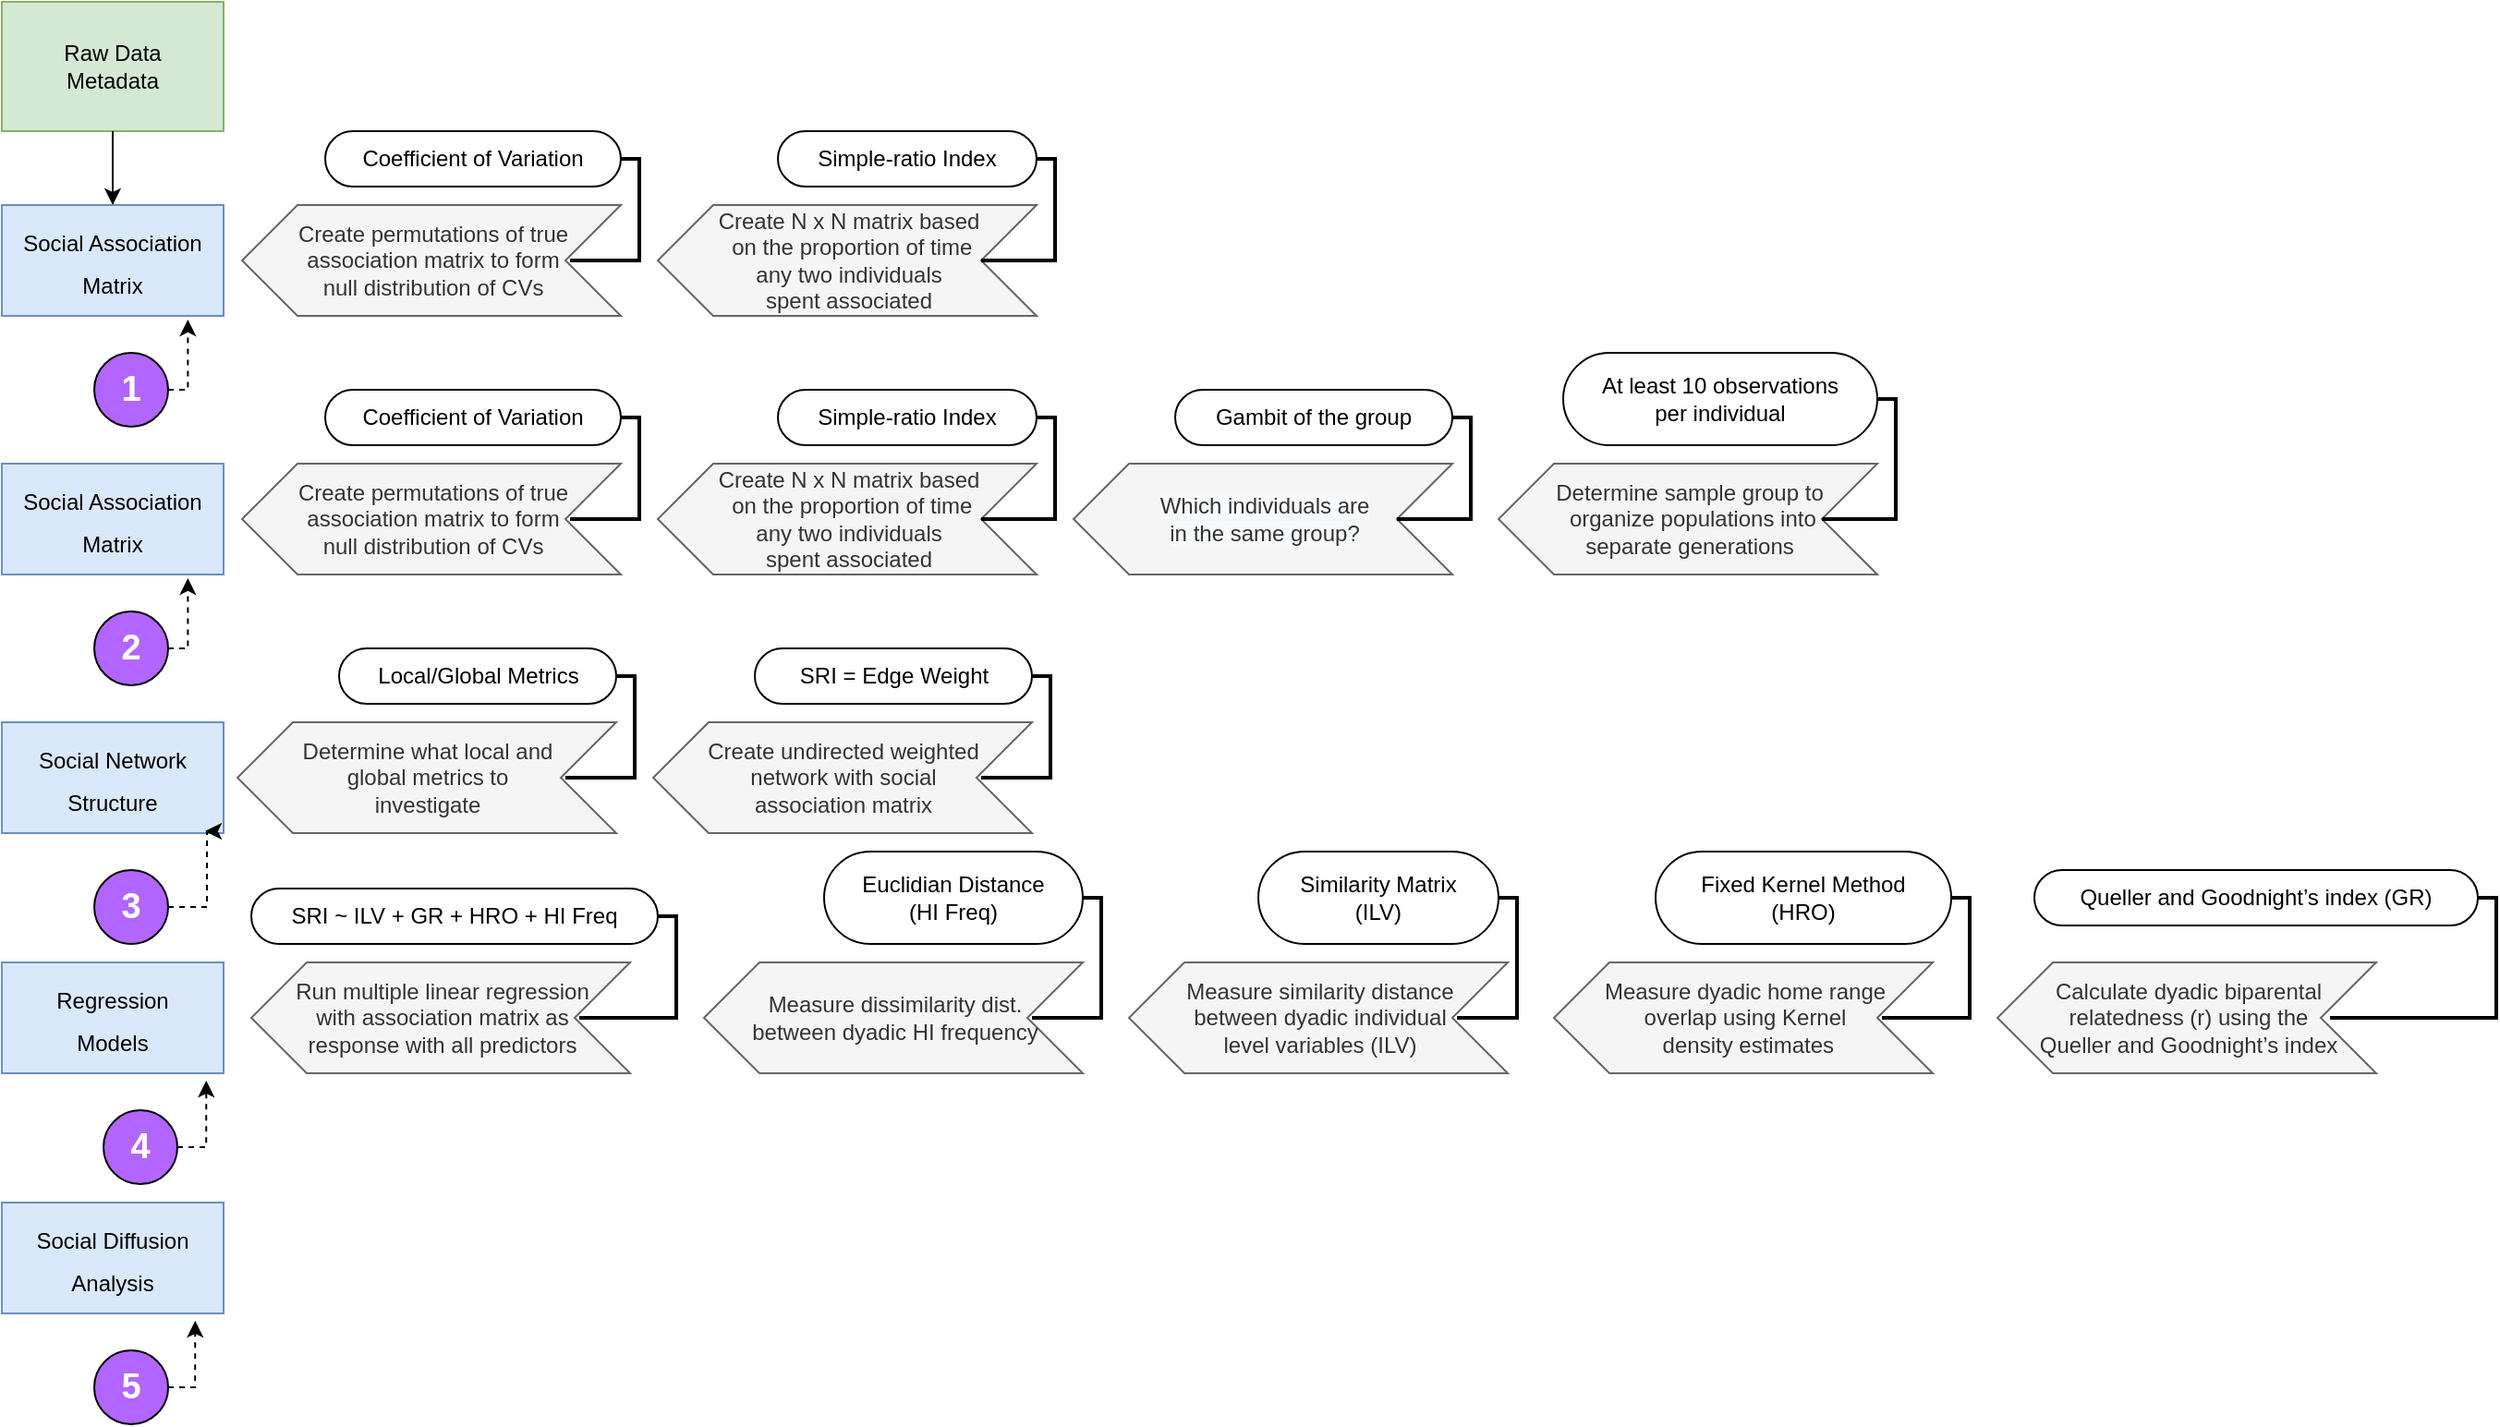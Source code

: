 <mxfile version="21.0.1" type="github">
  <diagram id="Asj_OvlAV7eRFMY_503B" name="Page-1">
    <mxGraphModel dx="794" dy="462" grid="1" gridSize="10" guides="1" tooltips="1" connect="1" arrows="1" fold="1" page="1" pageScale="1" pageWidth="850" pageHeight="1100" background="none" math="0" shadow="0">
      <root>
        <mxCell id="0" />
        <mxCell id="1" parent="0" />
        <mxCell id="feJvAz9ZvgBtIoRs770C-19" value="" style="edgeStyle=orthogonalEdgeStyle;rounded=0;orthogonalLoop=1;jettySize=auto;html=1;fontSize=12;fontColor=#FFFFFF;" parent="1" source="LIPbDDBm2kCoPktOWhKg-1" edge="1">
          <mxGeometry relative="1" as="geometry">
            <mxPoint x="100" y="150" as="targetPoint" />
          </mxGeometry>
        </mxCell>
        <mxCell id="LIPbDDBm2kCoPktOWhKg-1" value="Raw Data&lt;br&gt;Metadata" style="rounded=0;whiteSpace=wrap;html=1;fillColor=#d5e8d4;strokeColor=#82b366;" parent="1" vertex="1">
          <mxGeometry x="40" y="20" width="120" height="70" as="geometry" />
        </mxCell>
        <mxCell id="feJvAz9ZvgBtIoRs770C-24" style="edgeStyle=orthogonalEdgeStyle;rounded=0;orthogonalLoop=1;jettySize=auto;html=1;exitX=0.5;exitY=1;exitDx=0;exitDy=0;fontSize=12;fontColor=#FFFFFF;" parent="1" edge="1">
          <mxGeometry relative="1" as="geometry">
            <mxPoint x="530" y="690" as="sourcePoint" />
          </mxGeometry>
        </mxCell>
        <mxCell id="feJvAz9ZvgBtIoRs770C-25" value="" style="edgeStyle=orthogonalEdgeStyle;rounded=0;orthogonalLoop=1;jettySize=auto;html=1;fontSize=12;fontColor=#FFFFFF;" parent="1" edge="1">
          <mxGeometry relative="1" as="geometry">
            <mxPoint x="490" y="790" as="sourcePoint" />
          </mxGeometry>
        </mxCell>
        <mxCell id="feJvAz9ZvgBtIoRs770C-26" value="" style="edgeStyle=orthogonalEdgeStyle;rounded=0;orthogonalLoop=1;jettySize=auto;html=1;fontSize=12;fontColor=#FFFFFF;" parent="1" edge="1">
          <mxGeometry relative="1" as="geometry">
            <mxPoint x="365" y="790" as="sourcePoint" />
          </mxGeometry>
        </mxCell>
        <mxCell id="feJvAz9ZvgBtIoRs770C-28" value="" style="edgeStyle=orthogonalEdgeStyle;rounded=0;orthogonalLoop=1;jettySize=auto;html=1;fontSize=12;fontColor=#FFFFFF;" parent="1" edge="1">
          <mxGeometry relative="1" as="geometry">
            <mxPoint x="240" y="790" as="sourcePoint" />
          </mxGeometry>
        </mxCell>
        <mxCell id="feJvAz9ZvgBtIoRs770C-21" style="edgeStyle=orthogonalEdgeStyle;rounded=0;orthogonalLoop=1;jettySize=auto;html=1;exitX=1;exitY=0.5;exitDx=0;exitDy=0;entryX=0.839;entryY=1.033;entryDx=0;entryDy=0;entryPerimeter=0;fontSize=12;fontColor=#FFFFFF;dashed=1;" parent="1" source="feJvAz9ZvgBtIoRs770C-13" target="feJvAz9ZvgBtIoRs770C-17" edge="1">
          <mxGeometry relative="1" as="geometry" />
        </mxCell>
        <mxCell id="feJvAz9ZvgBtIoRs770C-13" value="&lt;font style=&quot;font-size: 19px;&quot; color=&quot;#ffffff&quot;&gt;2&lt;/font&gt;" style="ellipse;whiteSpace=wrap;html=1;strokeColor=#000000;fillColor=#B266FF;fontStyle=1" parent="1" vertex="1">
          <mxGeometry x="90" y="350" width="40" height="40" as="geometry" />
        </mxCell>
        <mxCell id="feJvAz9ZvgBtIoRs770C-14" value="&lt;font style=&quot;font-size: 19px;&quot; color=&quot;#ffffff&quot;&gt;3&lt;/font&gt;" style="ellipse;whiteSpace=wrap;html=1;strokeColor=#000000;fillColor=#B266FF;fontStyle=1" parent="1" vertex="1">
          <mxGeometry x="90" y="490" width="40" height="40" as="geometry" />
        </mxCell>
        <mxCell id="feJvAz9ZvgBtIoRs770C-29" style="edgeStyle=orthogonalEdgeStyle;rounded=0;orthogonalLoop=1;jettySize=auto;html=1;exitX=1;exitY=0.5;exitDx=0;exitDy=0;entryX=0.922;entryY=1.067;entryDx=0;entryDy=0;entryPerimeter=0;fontSize=12;fontColor=#FFFFFF;dashed=1;" parent="1" source="feJvAz9ZvgBtIoRs770C-15" target="feJvAz9ZvgBtIoRs770C-23" edge="1">
          <mxGeometry relative="1" as="geometry" />
        </mxCell>
        <mxCell id="feJvAz9ZvgBtIoRs770C-15" value="&lt;font style=&quot;font-size: 19px;&quot; color=&quot;#ffffff&quot;&gt;4&lt;/font&gt;" style="ellipse;whiteSpace=wrap;html=1;strokeColor=#000000;fillColor=#B266FF;fontStyle=1" parent="1" vertex="1">
          <mxGeometry x="95" y="620" width="40" height="40" as="geometry" />
        </mxCell>
        <mxCell id="feJvAz9ZvgBtIoRs770C-31" style="edgeStyle=orthogonalEdgeStyle;rounded=0;orthogonalLoop=1;jettySize=auto;html=1;exitX=1;exitY=0.5;exitDx=0;exitDy=0;entryX=0.872;entryY=1.067;entryDx=0;entryDy=0;entryPerimeter=0;dashed=1;fontSize=12;fontColor=#FFFFFF;" parent="1" source="feJvAz9ZvgBtIoRs770C-16" target="feJvAz9ZvgBtIoRs770C-30" edge="1">
          <mxGeometry relative="1" as="geometry" />
        </mxCell>
        <mxCell id="feJvAz9ZvgBtIoRs770C-16" value="&lt;font style=&quot;font-size: 19px;&quot; color=&quot;#ffffff&quot;&gt;5&lt;/font&gt;" style="ellipse;whiteSpace=wrap;html=1;strokeColor=#000000;fillColor=#B266FF;fontStyle=1" parent="1" vertex="1">
          <mxGeometry x="90" y="750" width="40" height="40" as="geometry" />
        </mxCell>
        <mxCell id="feJvAz9ZvgBtIoRs770C-17" value="&lt;font style=&quot;font-size: 12px;&quot;&gt;Social Association Matrix&lt;/font&gt;" style="rounded=0;whiteSpace=wrap;html=1;strokeColor=#6c8ebf;fontSize=19;fillColor=#dae8fc;" parent="1" vertex="1">
          <mxGeometry x="40" y="270" width="120" height="60" as="geometry" />
        </mxCell>
        <mxCell id="feJvAz9ZvgBtIoRs770C-18" value="&lt;font style=&quot;font-size: 12px;&quot;&gt;Social Network Structure&lt;/font&gt;" style="rounded=0;whiteSpace=wrap;html=1;strokeColor=#6c8ebf;fontSize=19;fillColor=#dae8fc;" parent="1" vertex="1">
          <mxGeometry x="40" y="410" width="120" height="60" as="geometry" />
        </mxCell>
        <mxCell id="feJvAz9ZvgBtIoRs770C-23" value="&lt;font style=&quot;font-size: 12px;&quot;&gt;Regression&lt;br&gt;Models&lt;br&gt;&lt;/font&gt;" style="rounded=0;whiteSpace=wrap;html=1;strokeColor=#6c8ebf;fontSize=19;fillColor=#dae8fc;" parent="1" vertex="1">
          <mxGeometry x="40" y="540" width="120" height="60" as="geometry" />
        </mxCell>
        <mxCell id="feJvAz9ZvgBtIoRs770C-30" value="&lt;font style=&quot;font-size: 12px;&quot;&gt;Social Diffusion&lt;br&gt;Analysis&lt;br&gt;&lt;/font&gt;" style="rounded=0;whiteSpace=wrap;html=1;strokeColor=#6c8ebf;fontSize=19;fillColor=#dae8fc;" parent="1" vertex="1">
          <mxGeometry x="40" y="670" width="120" height="60" as="geometry" />
        </mxCell>
        <mxCell id="DAMQzkQiVlCdPJjBUR-s-13" value="&lt;span style=&quot;color: rgb(51, 51, 51); background-color: rgb(248, 249, 250);&quot;&gt;Which individuals are&lt;br&gt;in the same group?&lt;/span&gt;" style="html=1;shadow=0;dashed=0;align=center;verticalAlign=middle;shape=mxgraph.arrows2.arrow;dy=0;dx=30;notch=30;rotation=0;direction=west;fillColor=#f5f5f5;strokeColor=#666666;fontColor=#333333;" parent="1" vertex="1">
          <mxGeometry x="620" y="270" width="205" height="60" as="geometry" />
        </mxCell>
        <mxCell id="DAMQzkQiVlCdPJjBUR-s-14" value="Create N x N matrix based&lt;br style=&quot;border-color: var(--border-color);&quot;&gt;&amp;nbsp;on the p&lt;font color=&quot;#333333&quot;&gt;roportion of time &lt;br&gt;any two individuals &lt;br&gt;spent associated&lt;/font&gt;" style="html=1;shadow=0;dashed=0;align=center;verticalAlign=middle;shape=mxgraph.arrows2.arrow;dy=0;dx=30;notch=30;rotation=0;direction=west;fillColor=#f5f5f5;fontColor=#333333;strokeColor=#666666;" parent="1" vertex="1">
          <mxGeometry x="395" y="270" width="205" height="60" as="geometry" />
        </mxCell>
        <mxCell id="DAMQzkQiVlCdPJjBUR-s-17" value="Simple-ratio Index" style="whiteSpace=wrap;html=1;rounded=1;arcSize=50;align=center;verticalAlign=middle;strokeWidth=1;autosize=1;spacing=4;treeFolding=1;treeMoving=1;newEdgeStyle={&quot;edgeStyle&quot;:&quot;entityRelationEdgeStyle&quot;,&quot;startArrow&quot;:&quot;none&quot;,&quot;endArrow&quot;:&quot;none&quot;,&quot;segment&quot;:10,&quot;curved&quot;:1};" parent="1" vertex="1">
          <mxGeometry x="460" y="230" width="140" height="30" as="geometry" />
        </mxCell>
        <mxCell id="DAMQzkQiVlCdPJjBUR-s-18" value="" style="edgeStyle=entityRelationEdgeStyle;startArrow=none;endArrow=none;segment=10;curved=1;rounded=0;shape=link;width=-1;exitX=0;exitY=0.5;exitDx=30;exitDy=0;exitPerimeter=0;" parent="1" source="DAMQzkQiVlCdPJjBUR-s-14" target="DAMQzkQiVlCdPJjBUR-s-17" edge="1">
          <mxGeometry relative="1" as="geometry">
            <mxPoint x="660" y="410" as="sourcePoint" />
          </mxGeometry>
        </mxCell>
        <mxCell id="DAMQzkQiVlCdPJjBUR-s-22" value="Gambit of the group" style="whiteSpace=wrap;html=1;rounded=1;arcSize=50;align=center;verticalAlign=middle;strokeWidth=1;autosize=1;spacing=4;treeFolding=1;treeMoving=1;newEdgeStyle={&quot;edgeStyle&quot;:&quot;entityRelationEdgeStyle&quot;,&quot;startArrow&quot;:&quot;none&quot;,&quot;endArrow&quot;:&quot;none&quot;,&quot;segment&quot;:10,&quot;curved&quot;:1};" parent="1" vertex="1">
          <mxGeometry x="675" y="230" width="150" height="30" as="geometry" />
        </mxCell>
        <mxCell id="DAMQzkQiVlCdPJjBUR-s-23" value="" style="edgeStyle=entityRelationEdgeStyle;startArrow=none;endArrow=none;segment=10;curved=1;rounded=0;shape=link;exitX=0;exitY=0.5;exitDx=30;exitDy=0;exitPerimeter=0;width=1;" parent="1" source="DAMQzkQiVlCdPJjBUR-s-13" target="DAMQzkQiVlCdPJjBUR-s-22" edge="1">
          <mxGeometry relative="1" as="geometry">
            <mxPoint x="732.5" y="265" as="sourcePoint" />
          </mxGeometry>
        </mxCell>
        <mxCell id="xzP4lWZcJlKj3KOKzyeN-1" value="Determine sample group to&lt;br style=&quot;border-color: var(--border-color);&quot;&gt;&amp;nbsp;organize populations into&lt;br style=&quot;border-color: var(--border-color);&quot;&gt;separate generations" style="html=1;shadow=0;dashed=0;align=center;verticalAlign=middle;shape=mxgraph.arrows2.arrow;dy=0;dx=30;notch=30;rotation=0;direction=west;fillColor=#f5f5f5;fontColor=#333333;strokeColor=#666666;" parent="1" vertex="1">
          <mxGeometry x="850" y="270" width="205" height="60" as="geometry" />
        </mxCell>
        <mxCell id="xzP4lWZcJlKj3KOKzyeN-2" value="Create permutations of true &lt;br&gt;association matrix to form&lt;br&gt;null distribution of CVs" style="html=1;shadow=0;dashed=0;align=center;verticalAlign=middle;shape=mxgraph.arrows2.arrow;dy=0;dx=30;notch=30;rotation=0;direction=west;fillColor=#f5f5f5;fontColor=#333333;strokeColor=#666666;" parent="1" vertex="1">
          <mxGeometry x="170" y="270" width="205" height="60" as="geometry" />
        </mxCell>
        <mxCell id="xzP4lWZcJlKj3KOKzyeN-3" value="Run multiple linear regression&lt;br&gt;with association matrix as&lt;br&gt;response with all predictors" style="html=1;shadow=0;dashed=0;align=center;verticalAlign=middle;shape=mxgraph.arrows2.arrow;dy=0;dx=30;notch=30;rotation=0;direction=west;fillColor=#f5f5f5;fontColor=#333333;strokeColor=#666666;" parent="1" vertex="1">
          <mxGeometry x="175" y="540" width="205" height="60" as="geometry" />
        </mxCell>
        <mxCell id="xzP4lWZcJlKj3KOKzyeN-4" value="Measure dissimilarity dist.&lt;br&gt;between dyadic HI frequency" style="html=1;shadow=0;dashed=0;align=center;verticalAlign=middle;shape=mxgraph.arrows2.arrow;dy=0;dx=30;notch=30;rotation=0;direction=west;fillColor=#f5f5f5;fontColor=#333333;strokeColor=#666666;" parent="1" vertex="1">
          <mxGeometry x="420" y="540" width="205" height="60" as="geometry" />
        </mxCell>
        <mxCell id="hiPtZPuh-JGFuhu2f1dp-1" value="Coefficient of Variation" style="whiteSpace=wrap;html=1;rounded=1;arcSize=50;align=center;verticalAlign=middle;strokeWidth=1;autosize=1;spacing=4;treeFolding=1;treeMoving=1;newEdgeStyle={&quot;edgeStyle&quot;:&quot;entityRelationEdgeStyle&quot;,&quot;startArrow&quot;:&quot;none&quot;,&quot;endArrow&quot;:&quot;none&quot;,&quot;segment&quot;:10,&quot;curved&quot;:1};" vertex="1" parent="1">
          <mxGeometry x="215" y="230" width="160" height="30" as="geometry" />
        </mxCell>
        <mxCell id="hiPtZPuh-JGFuhu2f1dp-2" value="" style="edgeStyle=entityRelationEdgeStyle;startArrow=none;endArrow=none;segment=10;curved=1;rounded=0;shape=link;width=-1;exitX=0;exitY=0.5;exitDx=30;exitDy=0;exitPerimeter=0;" edge="1" parent="1" target="hiPtZPuh-JGFuhu2f1dp-1">
          <mxGeometry relative="1" as="geometry">
            <mxPoint x="347.5" y="300" as="sourcePoint" />
          </mxGeometry>
        </mxCell>
        <mxCell id="hiPtZPuh-JGFuhu2f1dp-3" value="At least 10 observations&lt;br&gt;per individual" style="whiteSpace=wrap;html=1;rounded=1;arcSize=50;align=center;verticalAlign=middle;strokeWidth=1;autosize=1;spacing=4;treeFolding=1;treeMoving=1;newEdgeStyle={&quot;edgeStyle&quot;:&quot;entityRelationEdgeStyle&quot;,&quot;startArrow&quot;:&quot;none&quot;,&quot;endArrow&quot;:&quot;none&quot;,&quot;segment&quot;:10,&quot;curved&quot;:1};" vertex="1" parent="1">
          <mxGeometry x="885" y="210" width="170" height="50" as="geometry" />
        </mxCell>
        <mxCell id="hiPtZPuh-JGFuhu2f1dp-4" value="" style="edgeStyle=entityRelationEdgeStyle;startArrow=none;endArrow=none;segment=10;curved=1;rounded=0;shape=link;width=-1;exitX=0;exitY=0.5;exitDx=30;exitDy=0;exitPerimeter=0;" edge="1" parent="1" target="hiPtZPuh-JGFuhu2f1dp-3">
          <mxGeometry relative="1" as="geometry">
            <mxPoint x="1025" y="300" as="sourcePoint" />
          </mxGeometry>
        </mxCell>
        <mxCell id="hiPtZPuh-JGFuhu2f1dp-5" value="Determine what local and &lt;br&gt;global metrics to&lt;br&gt;investigate" style="html=1;shadow=0;dashed=0;align=center;verticalAlign=middle;shape=mxgraph.arrows2.arrow;dy=0;dx=30;notch=30;rotation=0;direction=west;fillColor=#f5f5f5;fontColor=#333333;strokeColor=#666666;" vertex="1" parent="1">
          <mxGeometry x="167.5" y="410" width="205" height="60" as="geometry" />
        </mxCell>
        <mxCell id="hiPtZPuh-JGFuhu2f1dp-6" value="Local/Global Metrics" style="whiteSpace=wrap;html=1;rounded=1;arcSize=50;align=center;verticalAlign=middle;strokeWidth=1;autosize=1;spacing=4;treeFolding=1;treeMoving=1;newEdgeStyle={&quot;edgeStyle&quot;:&quot;entityRelationEdgeStyle&quot;,&quot;startArrow&quot;:&quot;none&quot;,&quot;endArrow&quot;:&quot;none&quot;,&quot;segment&quot;:10,&quot;curved&quot;:1};" vertex="1" parent="1">
          <mxGeometry x="222.5" y="370" width="150" height="30" as="geometry" />
        </mxCell>
        <mxCell id="hiPtZPuh-JGFuhu2f1dp-7" value="" style="edgeStyle=entityRelationEdgeStyle;startArrow=none;endArrow=none;segment=10;curved=1;rounded=0;shape=link;width=-1;exitX=0;exitY=0.5;exitDx=30;exitDy=0;exitPerimeter=0;" edge="1" parent="1" target="hiPtZPuh-JGFuhu2f1dp-6">
          <mxGeometry relative="1" as="geometry">
            <mxPoint x="345" y="440" as="sourcePoint" />
          </mxGeometry>
        </mxCell>
        <mxCell id="hiPtZPuh-JGFuhu2f1dp-11" value="Create undirected weighted&lt;br style=&quot;border-color: var(--border-color);&quot;&gt;network with social&lt;br style=&quot;border-color: var(--border-color);&quot;&gt;association&amp;nbsp;matrix" style="html=1;shadow=0;dashed=0;align=center;verticalAlign=middle;shape=mxgraph.arrows2.arrow;dy=0;dx=30;notch=30;rotation=0;direction=west;fillColor=#f5f5f5;fontColor=#333333;strokeColor=#666666;" vertex="1" parent="1">
          <mxGeometry x="392.5" y="410" width="205" height="60" as="geometry" />
        </mxCell>
        <mxCell id="hiPtZPuh-JGFuhu2f1dp-12" value="SRI = Edge Weight" style="whiteSpace=wrap;html=1;rounded=1;arcSize=50;align=center;verticalAlign=middle;strokeWidth=1;autosize=1;spacing=4;treeFolding=1;treeMoving=1;newEdgeStyle={&quot;edgeStyle&quot;:&quot;entityRelationEdgeStyle&quot;,&quot;startArrow&quot;:&quot;none&quot;,&quot;endArrow&quot;:&quot;none&quot;,&quot;segment&quot;:10,&quot;curved&quot;:1};" vertex="1" parent="1">
          <mxGeometry x="447.5" y="370" width="150" height="30" as="geometry" />
        </mxCell>
        <mxCell id="hiPtZPuh-JGFuhu2f1dp-13" value="" style="edgeStyle=entityRelationEdgeStyle;startArrow=none;endArrow=none;segment=10;curved=1;rounded=0;shape=link;width=-1;exitX=0;exitY=0.5;exitDx=30;exitDy=0;exitPerimeter=0;" edge="1" parent="1" target="hiPtZPuh-JGFuhu2f1dp-12">
          <mxGeometry relative="1" as="geometry">
            <mxPoint x="570" y="440" as="sourcePoint" />
          </mxGeometry>
        </mxCell>
        <mxCell id="hiPtZPuh-JGFuhu2f1dp-14" value="SRI ~ ILV + GR + HRO + HI Freq" style="whiteSpace=wrap;html=1;rounded=1;arcSize=50;align=center;verticalAlign=middle;strokeWidth=1;autosize=1;spacing=4;treeFolding=1;treeMoving=1;newEdgeStyle={&quot;edgeStyle&quot;:&quot;entityRelationEdgeStyle&quot;,&quot;startArrow&quot;:&quot;none&quot;,&quot;endArrow&quot;:&quot;none&quot;,&quot;segment&quot;:10,&quot;curved&quot;:1};" vertex="1" parent="1">
          <mxGeometry x="175" y="500" width="220" height="30" as="geometry" />
        </mxCell>
        <mxCell id="hiPtZPuh-JGFuhu2f1dp-15" value="" style="edgeStyle=entityRelationEdgeStyle;startArrow=none;endArrow=none;segment=10;curved=1;rounded=0;shape=link;width=-1;exitX=0;exitY=0.5;exitDx=30;exitDy=0;exitPerimeter=0;" edge="1" parent="1" target="hiPtZPuh-JGFuhu2f1dp-14">
          <mxGeometry relative="1" as="geometry">
            <mxPoint x="352.5" y="570" as="sourcePoint" />
          </mxGeometry>
        </mxCell>
        <mxCell id="hiPtZPuh-JGFuhu2f1dp-16" value="Euclidian Distance&lt;br&gt;(HI Freq)" style="whiteSpace=wrap;html=1;rounded=1;arcSize=50;align=center;verticalAlign=middle;strokeWidth=1;autosize=1;spacing=4;treeFolding=1;treeMoving=1;newEdgeStyle={&quot;edgeStyle&quot;:&quot;entityRelationEdgeStyle&quot;,&quot;startArrow&quot;:&quot;none&quot;,&quot;endArrow&quot;:&quot;none&quot;,&quot;segment&quot;:10,&quot;curved&quot;:1};" vertex="1" parent="1">
          <mxGeometry x="485" y="480" width="140" height="50" as="geometry" />
        </mxCell>
        <mxCell id="hiPtZPuh-JGFuhu2f1dp-17" value="" style="edgeStyle=entityRelationEdgeStyle;startArrow=none;endArrow=none;segment=10;curved=1;rounded=0;shape=link;width=-1;exitX=0;exitY=0.5;exitDx=30;exitDy=0;exitPerimeter=0;" edge="1" parent="1" target="hiPtZPuh-JGFuhu2f1dp-16">
          <mxGeometry relative="1" as="geometry">
            <mxPoint x="597.5" y="570" as="sourcePoint" />
          </mxGeometry>
        </mxCell>
        <mxCell id="hiPtZPuh-JGFuhu2f1dp-18" value="Measure similarity distance&lt;br&gt;between dyadic individual&lt;br&gt;level variables (ILV)" style="html=1;shadow=0;dashed=0;align=center;verticalAlign=middle;shape=mxgraph.arrows2.arrow;dy=0;dx=30;notch=30;rotation=0;direction=west;fillColor=#f5f5f5;fontColor=#333333;strokeColor=#666666;" vertex="1" parent="1">
          <mxGeometry x="650" y="540" width="205" height="60" as="geometry" />
        </mxCell>
        <mxCell id="hiPtZPuh-JGFuhu2f1dp-19" value="Similarity Matrix&lt;br&gt;(ILV)" style="whiteSpace=wrap;html=1;rounded=1;arcSize=50;align=center;verticalAlign=middle;strokeWidth=1;autosize=1;spacing=4;treeFolding=1;treeMoving=1;newEdgeStyle={&quot;edgeStyle&quot;:&quot;entityRelationEdgeStyle&quot;,&quot;startArrow&quot;:&quot;none&quot;,&quot;endArrow&quot;:&quot;none&quot;,&quot;segment&quot;:10,&quot;curved&quot;:1};" vertex="1" parent="1">
          <mxGeometry x="720" y="480" width="130" height="50" as="geometry" />
        </mxCell>
        <mxCell id="hiPtZPuh-JGFuhu2f1dp-20" value="" style="edgeStyle=entityRelationEdgeStyle;startArrow=none;endArrow=none;segment=10;curved=1;rounded=0;shape=link;width=-1;exitX=0;exitY=0.5;exitDx=30;exitDy=0;exitPerimeter=0;" edge="1" parent="1" target="hiPtZPuh-JGFuhu2f1dp-19">
          <mxGeometry relative="1" as="geometry">
            <mxPoint x="827.5" y="570" as="sourcePoint" />
          </mxGeometry>
        </mxCell>
        <mxCell id="hiPtZPuh-JGFuhu2f1dp-21" value="Measure dyadic home range &lt;br&gt;overlap using Kernel&lt;br&gt;&amp;nbsp;density estimates" style="html=1;shadow=0;dashed=0;align=center;verticalAlign=middle;shape=mxgraph.arrows2.arrow;dy=0;dx=30;notch=30;rotation=0;direction=west;fillColor=#f5f5f5;fontColor=#333333;strokeColor=#666666;" vertex="1" parent="1">
          <mxGeometry x="880" y="540" width="205" height="60" as="geometry" />
        </mxCell>
        <mxCell id="hiPtZPuh-JGFuhu2f1dp-22" value="Fixed Kernel Method&lt;br&gt;(HRO)" style="whiteSpace=wrap;html=1;rounded=1;arcSize=50;align=center;verticalAlign=middle;strokeWidth=1;autosize=1;spacing=4;treeFolding=1;treeMoving=1;newEdgeStyle={&quot;edgeStyle&quot;:&quot;entityRelationEdgeStyle&quot;,&quot;startArrow&quot;:&quot;none&quot;,&quot;endArrow&quot;:&quot;none&quot;,&quot;segment&quot;:10,&quot;curved&quot;:1};" vertex="1" parent="1">
          <mxGeometry x="935" y="480" width="160" height="50" as="geometry" />
        </mxCell>
        <mxCell id="hiPtZPuh-JGFuhu2f1dp-23" value="" style="edgeStyle=entityRelationEdgeStyle;startArrow=none;endArrow=none;segment=10;curved=1;rounded=0;shape=link;width=-1;exitX=0;exitY=0.5;exitDx=30;exitDy=0;exitPerimeter=0;" edge="1" parent="1" target="hiPtZPuh-JGFuhu2f1dp-22">
          <mxGeometry relative="1" as="geometry">
            <mxPoint x="1057.5" y="570" as="sourcePoint" />
          </mxGeometry>
        </mxCell>
        <mxCell id="hiPtZPuh-JGFuhu2f1dp-24" value="Calculate dyadic biparental &lt;br&gt;relatedness (r) using the&lt;br&gt;Queller and Goodnight’s index" style="html=1;shadow=0;dashed=0;align=center;verticalAlign=middle;shape=mxgraph.arrows2.arrow;dy=0;dx=30;notch=30;rotation=0;direction=west;fillColor=#f5f5f5;fontColor=#333333;strokeColor=#666666;" vertex="1" parent="1">
          <mxGeometry x="1120" y="540" width="205" height="60" as="geometry" />
        </mxCell>
        <mxCell id="hiPtZPuh-JGFuhu2f1dp-27" style="edgeStyle=orthogonalEdgeStyle;rounded=0;orthogonalLoop=1;jettySize=auto;html=1;exitX=1;exitY=0.5;exitDx=0;exitDy=0;entryX=0.839;entryY=1.033;entryDx=0;entryDy=0;entryPerimeter=0;fontSize=12;fontColor=#FFFFFF;dashed=1;" edge="1" parent="1" source="hiPtZPuh-JGFuhu2f1dp-28" target="hiPtZPuh-JGFuhu2f1dp-29">
          <mxGeometry relative="1" as="geometry" />
        </mxCell>
        <mxCell id="hiPtZPuh-JGFuhu2f1dp-28" value="&lt;font style=&quot;font-size: 19px;&quot; color=&quot;#ffffff&quot;&gt;1&lt;/font&gt;" style="ellipse;whiteSpace=wrap;html=1;strokeColor=#000000;fillColor=#B266FF;fontStyle=1" vertex="1" parent="1">
          <mxGeometry x="90" y="210" width="40" height="40" as="geometry" />
        </mxCell>
        <mxCell id="hiPtZPuh-JGFuhu2f1dp-36" value="" style="edgeStyle=orthogonalEdgeStyle;rounded=0;orthogonalLoop=1;jettySize=auto;html=1;exitX=0.5;exitY=1;exitDx=0;exitDy=0;" edge="1" parent="1" source="LIPbDDBm2kCoPktOWhKg-1">
          <mxGeometry relative="1" as="geometry">
            <mxPoint x="60" y="110" as="sourcePoint" />
            <mxPoint x="100" y="130" as="targetPoint" />
          </mxGeometry>
        </mxCell>
        <mxCell id="hiPtZPuh-JGFuhu2f1dp-29" value="&lt;font style=&quot;font-size: 12px;&quot;&gt;Social Association Matrix&lt;/font&gt;" style="rounded=0;whiteSpace=wrap;html=1;strokeColor=#6c8ebf;fontSize=19;fillColor=#dae8fc;" vertex="1" parent="1">
          <mxGeometry x="40" y="130" width="120" height="60" as="geometry" />
        </mxCell>
        <mxCell id="hiPtZPuh-JGFuhu2f1dp-30" value="Create N x N matrix based&lt;br style=&quot;border-color: var(--border-color);&quot;&gt;&amp;nbsp;on the p&lt;font color=&quot;#333333&quot;&gt;roportion of time &lt;br&gt;any two individuals &lt;br&gt;spent associated&lt;/font&gt;" style="html=1;shadow=0;dashed=0;align=center;verticalAlign=middle;shape=mxgraph.arrows2.arrow;dy=0;dx=30;notch=30;rotation=0;direction=west;fillColor=#f5f5f5;fontColor=#333333;strokeColor=#666666;" vertex="1" parent="1">
          <mxGeometry x="395" y="130" width="205" height="60" as="geometry" />
        </mxCell>
        <mxCell id="hiPtZPuh-JGFuhu2f1dp-31" value="Simple-ratio Index" style="whiteSpace=wrap;html=1;rounded=1;arcSize=50;align=center;verticalAlign=middle;strokeWidth=1;autosize=1;spacing=4;treeFolding=1;treeMoving=1;newEdgeStyle={&quot;edgeStyle&quot;:&quot;entityRelationEdgeStyle&quot;,&quot;startArrow&quot;:&quot;none&quot;,&quot;endArrow&quot;:&quot;none&quot;,&quot;segment&quot;:10,&quot;curved&quot;:1};" vertex="1" parent="1">
          <mxGeometry x="460" y="90" width="140" height="30" as="geometry" />
        </mxCell>
        <mxCell id="hiPtZPuh-JGFuhu2f1dp-32" value="" style="edgeStyle=entityRelationEdgeStyle;startArrow=none;endArrow=none;segment=10;curved=1;rounded=0;shape=link;width=-1;exitX=0;exitY=0.5;exitDx=30;exitDy=0;exitPerimeter=0;" edge="1" parent="1" source="hiPtZPuh-JGFuhu2f1dp-30" target="hiPtZPuh-JGFuhu2f1dp-31">
          <mxGeometry relative="1" as="geometry">
            <mxPoint x="660" y="270" as="sourcePoint" />
          </mxGeometry>
        </mxCell>
        <mxCell id="hiPtZPuh-JGFuhu2f1dp-33" value="Create permutations of true &lt;br&gt;association matrix to form&lt;br&gt;null distribution of CVs" style="html=1;shadow=0;dashed=0;align=center;verticalAlign=middle;shape=mxgraph.arrows2.arrow;dy=0;dx=30;notch=30;rotation=0;direction=west;fillColor=#f5f5f5;fontColor=#333333;strokeColor=#666666;" vertex="1" parent="1">
          <mxGeometry x="170" y="130" width="205" height="60" as="geometry" />
        </mxCell>
        <mxCell id="hiPtZPuh-JGFuhu2f1dp-34" value="Coefficient of Variation" style="whiteSpace=wrap;html=1;rounded=1;arcSize=50;align=center;verticalAlign=middle;strokeWidth=1;autosize=1;spacing=4;treeFolding=1;treeMoving=1;newEdgeStyle={&quot;edgeStyle&quot;:&quot;entityRelationEdgeStyle&quot;,&quot;startArrow&quot;:&quot;none&quot;,&quot;endArrow&quot;:&quot;none&quot;,&quot;segment&quot;:10,&quot;curved&quot;:1};" vertex="1" parent="1">
          <mxGeometry x="215" y="90" width="160" height="30" as="geometry" />
        </mxCell>
        <mxCell id="hiPtZPuh-JGFuhu2f1dp-35" value="" style="edgeStyle=entityRelationEdgeStyle;startArrow=none;endArrow=none;segment=10;curved=1;rounded=0;shape=link;width=-1;exitX=0;exitY=0.5;exitDx=30;exitDy=0;exitPerimeter=0;" edge="1" parent="1" target="hiPtZPuh-JGFuhu2f1dp-34">
          <mxGeometry relative="1" as="geometry">
            <mxPoint x="347.5" y="160" as="sourcePoint" />
          </mxGeometry>
        </mxCell>
        <mxCell id="hiPtZPuh-JGFuhu2f1dp-37" value="Queller and Goodnight’s index (GR)" style="whiteSpace=wrap;html=1;rounded=1;arcSize=50;align=center;verticalAlign=middle;strokeWidth=1;autosize=1;spacing=4;treeFolding=1;treeMoving=1;newEdgeStyle={&quot;edgeStyle&quot;:&quot;entityRelationEdgeStyle&quot;,&quot;startArrow&quot;:&quot;none&quot;,&quot;endArrow&quot;:&quot;none&quot;,&quot;segment&quot;:10,&quot;curved&quot;:1};" vertex="1" parent="1">
          <mxGeometry x="1140" y="490" width="240" height="30" as="geometry" />
        </mxCell>
        <mxCell id="hiPtZPuh-JGFuhu2f1dp-38" value="" style="edgeStyle=entityRelationEdgeStyle;startArrow=none;endArrow=none;segment=10;curved=1;rounded=0;shape=link;width=-1;" edge="1" parent="1" target="hiPtZPuh-JGFuhu2f1dp-37">
          <mxGeometry relative="1" as="geometry">
            <mxPoint x="1300" y="570" as="sourcePoint" />
          </mxGeometry>
        </mxCell>
        <mxCell id="hiPtZPuh-JGFuhu2f1dp-39" style="edgeStyle=orthogonalEdgeStyle;rounded=0;orthogonalLoop=1;jettySize=auto;html=1;exitX=1;exitY=0.5;exitDx=0;exitDy=0;fontSize=12;fontColor=#FFFFFF;dashed=1;" edge="1" parent="1" source="feJvAz9ZvgBtIoRs770C-14">
          <mxGeometry relative="1" as="geometry">
            <mxPoint x="140" y="380" as="sourcePoint" />
            <mxPoint x="150" y="469" as="targetPoint" />
            <Array as="points">
              <mxPoint x="151" y="510" />
              <mxPoint x="151" y="469" />
            </Array>
          </mxGeometry>
        </mxCell>
      </root>
    </mxGraphModel>
  </diagram>
</mxfile>
